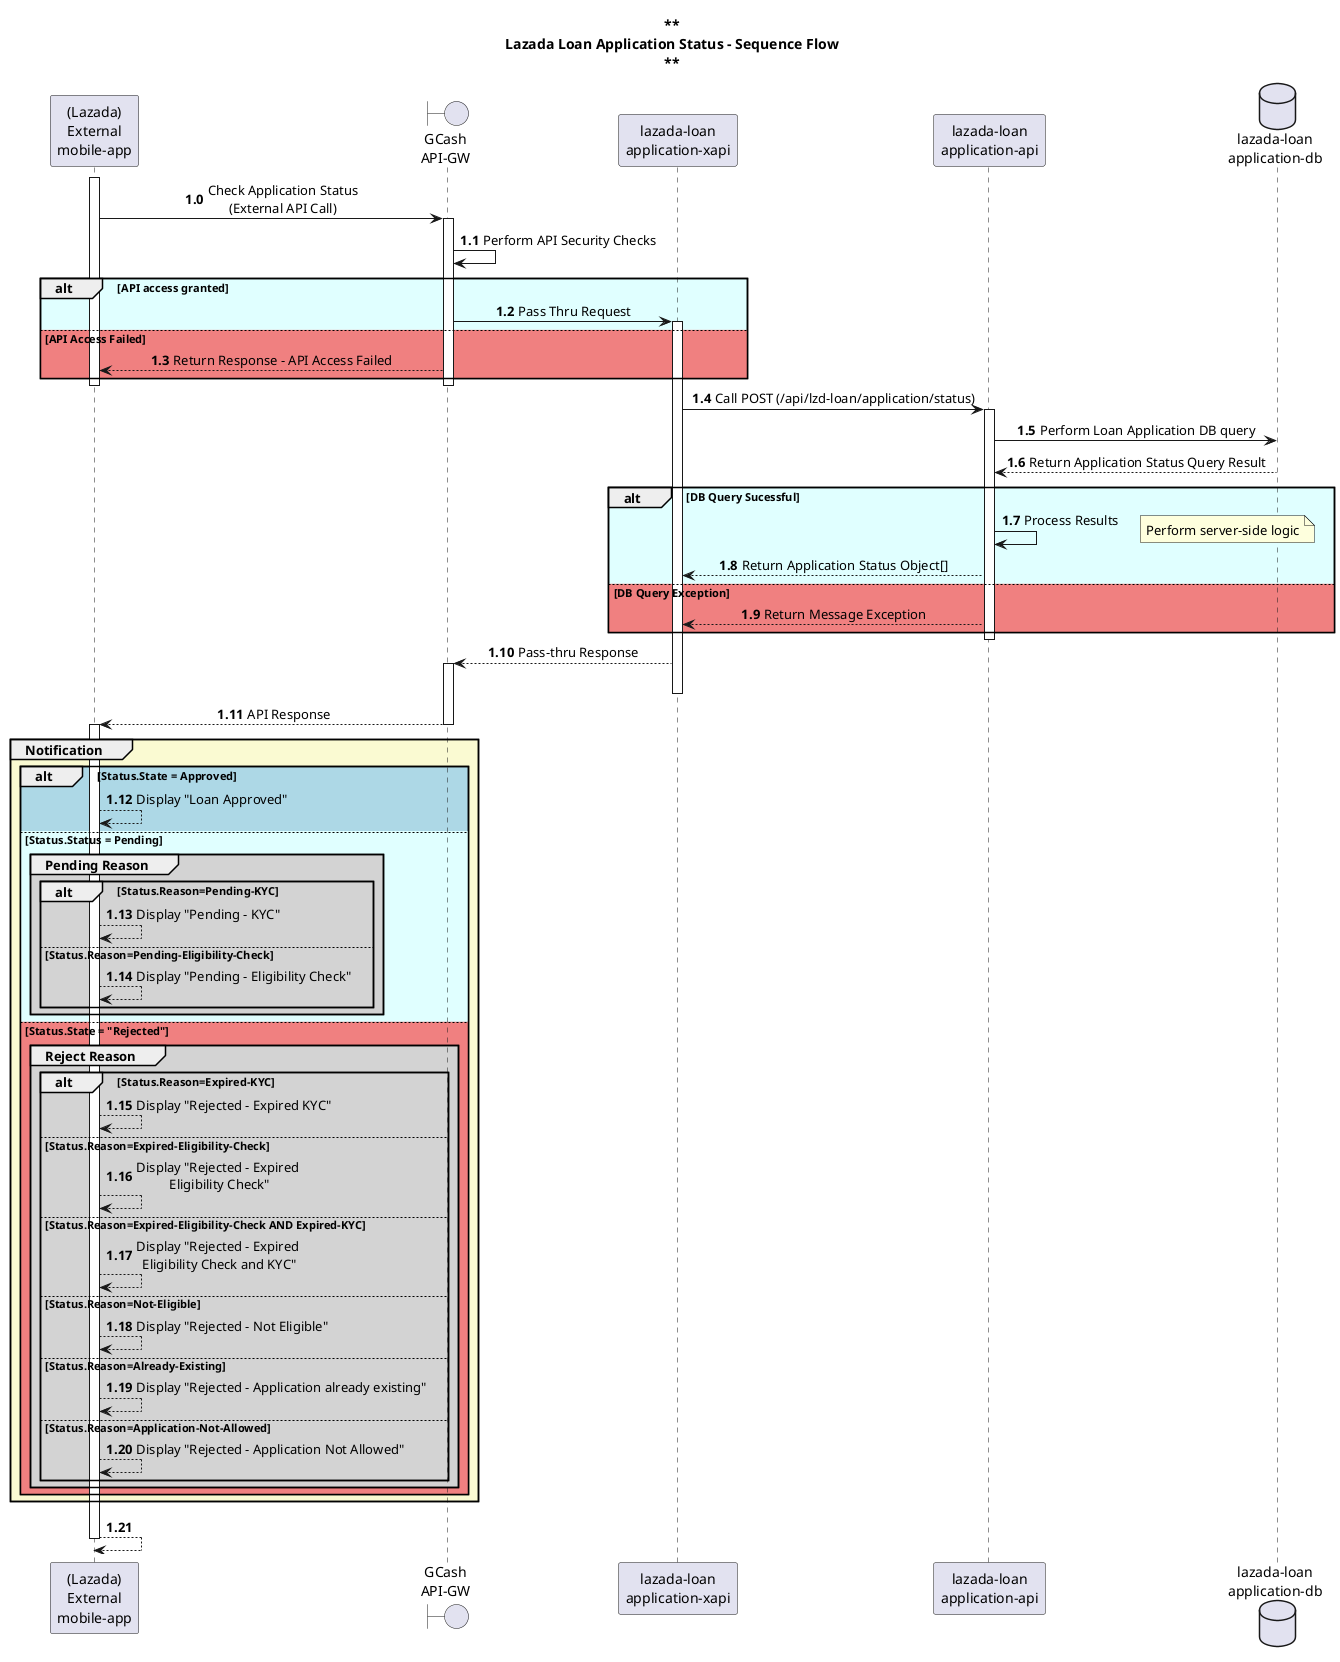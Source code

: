 @startuml lzd-loan
skinparam sequenceMessageAlign center
skinparam DefaultFontName Segoe UI Semibold

participant "(Lazada)\nExternal\nmobile-app" as EXT_FE_APP
boundary "GCash\nAPI-GW" as APPGW
participant "lazada-loan\napplication-xapi" as BE_XAPI
participant "lazada-loan\napplication-api" as BE_API
database "lazada-loan\napplication-db" as LOAN_APP_DB
'participant "Mambu"
'database credit_services_db
  
title **\nLazada Loan Application Status - Sequence Flow\n**

'activate EXT_FE_APP
autonumber 1.0
activate EXT_FE_APP
'EXT_FE_APP ->EXT_FE_APP: 
'note left: 

'activate APPGW
EXT_FE_APP->APPGW: Check Application Status\n(External API Call)

activate APPGW
APPGW->APPGW: Perform API Security Checks
alt #LightCyan API access granted
    APPGW->BE_XAPI: Pass Thru Request
    activate BE_XAPI
else #LightCoral API Access Failed
    EXT_FE_APP<--APPGW: Return Response - API Access Failed
end
deactivate EXT_FE_APP
deactivate APPGW


BE_XAPI->BE_API: Call POST (/api/lzd-loan/application/status)
activate BE_API

BE_API->LOAN_APP_DB: Perform Loan Application DB query

BE_API<--LOAN_APP_DB: Return Application Status Query Result

alt #LightCyan DB Query Sucessful
    'BE_API->LOAN_APP_DB: CREATE/INSERT Loan Application\nInformation to DB\n
    BE_API->BE_API: Process Results 
    note right: Perform server-side logic
    BE_XAPI<--BE_API: Return Application Status Object[]
    'APPGW<--BE_API:Return Application \nStatus="Pending"
    /'
    opt #AliceBlue KYC Image Data not yet submitted
        APPGW<--BE_API:Return Application \nStatus="Pending",\nStatus Reason="Pending-KYC"
    end
    opt #AliceBlue Eligibility Check not yet done
        APPGW<--BE_API:Return Application \nStatus="Pending",\nStatus Reason="Pending-Elibility Check"
    end
    '/
else #LightCoral DB Query Exception
    BE_XAPI<--BE_API: Return Message Exception
end
deactivate BE_API

APPGW<--BE_XAPI: Pass-thru Response
activate APPGW
deactivate BE_XAPI

EXT_FE_APP<--APPGW: API Response
deactivate APPGW

activate EXT_FE_APP
'activate EXT_FE_APP
group #LightGoldenRodYellow Notification
    alt #LightBlue Status.State = Approved
        EXT_FE_APP-->EXT_FE_APP:Display "Loan Approved"
    else #LightCyan Status.Status = Pending 
        group #LightGrey Pending Reason
            alt Status.Reason=Pending-KYC
                EXT_FE_APP-->EXT_FE_APP:Display "Pending - KYC"
            else Status.Reason=Pending-Eligibility-Check
                EXT_FE_APP-->EXT_FE_APP:Display "Pending - Eligibility Check"
            end
        end
    else #LightCoral Status.State = "Rejected"
        group #LightGrey Reject Reason
            alt Status.Reason=Expired-KYC
                EXT_FE_APP-->EXT_FE_APP:Display "Rejected - Expired KYC"
            else Status.Reason=Expired-Eligibility-Check
                EXT_FE_APP-->EXT_FE_APP:Display "Rejected - Expired \nEligibility Check"
            else Status.Reason=Expired-Eligibility-Check AND Expired-KYC
                EXT_FE_APP-->EXT_FE_APP:Display "Rejected - Expired \nEligibility Check and KYC"
            else Status.Reason=Not-Eligible
                EXT_FE_APP-->EXT_FE_APP:Display "Rejected - Not Eligible"
            else Status.Reason=Already-Existing
                EXT_FE_APP-->EXT_FE_APP:Display "Rejected - Application already existing"
            else Status.Reason=Application-Not-Allowed
                EXT_FE_APP-->EXT_FE_APP:Display "Rejected - Application Not Allowed"
            
            end
        end
    end
end
EXT_FE_APP-->EXT_FE_APP: 
deactivate EXT_FE_APP

@enduml